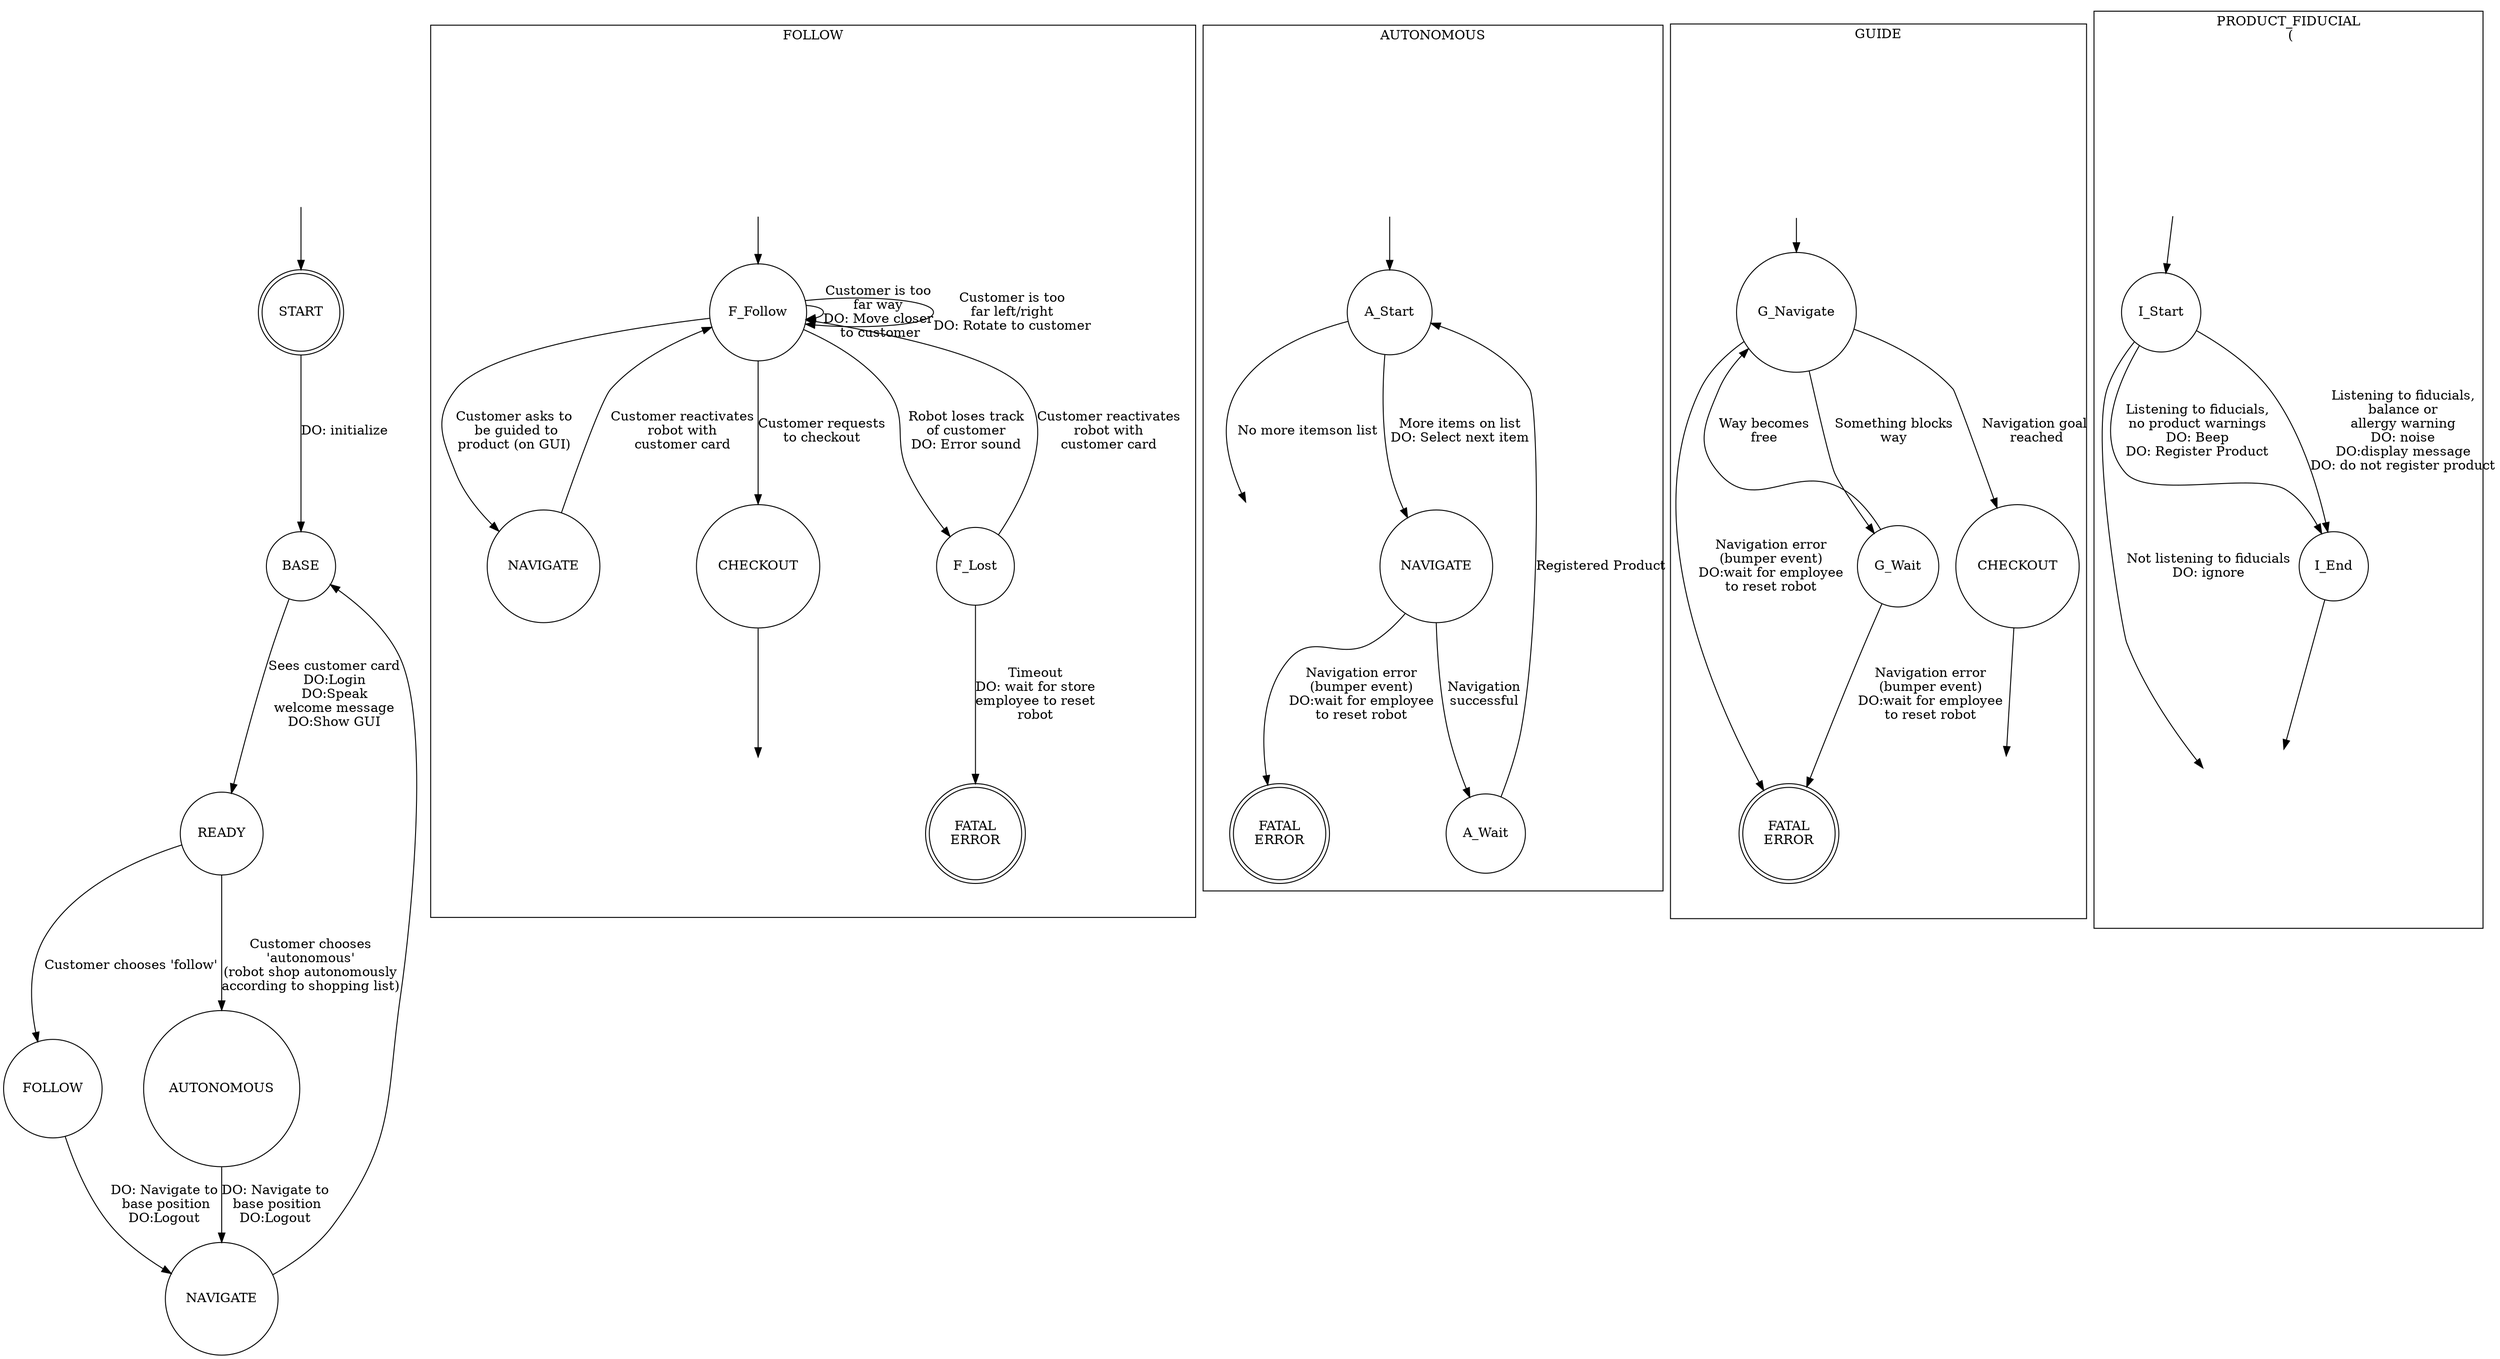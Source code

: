 digraph finite_state_machine {
    // VISUAL OPTIONS
    //  splines=line; // force straight line edges

    node [shape = doublecircle]; START; // indicate Base=start state
    node [shape = circle];



    // BASE
    
    start_invisible [ style=invis ]
    start_invisible -> START
    START -> BASE [ label = "DO: initialize" ];
    BASE -> READY [ label = "Sees customer card\nDO:Login\nDO:Speak\nwelcome message\nDO:Show GUI" ];
    READY -> FOLLOW [ label = "Customer chooses 'follow'" ];
    READY -> AUTONOMOUS [ label = "Customer chooses\n'autonomous'\n(robot shop autonomously\naccording to shopping list)" ];
    
    AUTONOMOUS, FOLLOW-> NAVIGATE [ label = "DO: Navigate to\n base position\nDO:Logout" ]
    NAVIGATE -> BASE
    
    // FOLLOW
    
    subgraph cluster_follow {
        label = "FOLLOW";
        F_invisible_start [ style=invis ]
        F_invisible_end [ style=invis ]
        F_Error [shape=doublecircle]
        F_NAVIGATE [label="NAVIGATE"]
        F_Error [label="FATAL\nERROR"]
        F_Checkout [label="CHECKOUT"]
        
        
        F_invisible_start -> F_Follow
        F_Follow -> F_Follow [ label="Customer is too\nfar way\nDO: Move closer\n to customer" ]
        F_Follow -> F_Follow [ label="Customer is too\nfar left/right\nDO: Rotate to customer" ]
        F_Follow -> F_Lost [ label = "Robot loses track\nof customer\nDO: Error sound" ]
        F_Lost -> F_Follow [ label = "Customer reactivates\nrobot with\ncustomer card" ]
        F_Lost -> F_Error [ label = "Timeout\nDO: wait for store\nemployee to reset\nrobot" ]
        
        F_Follow -> F_NAVIGATE [ label = "Customer asks to\n be guided to\nproduct (on GUI)"]
        F_NAVIGATE -> F_Follow [ label = "Customer reactivates\nrobot with\ncustomer card"]
       
        F_Follow -> F_Checkout [ label = "Customer requests\nto checkout" ]
        F_Checkout -> F_invisible_end
        
        
    }

    // AUTOSHOPPER
    subgraph cluster_autoshop {
        label = "AUTONOMOUS";
        A_invisible_start [ style=invis ]
        A_invisible_end [ style=invis ]
        A_Error [shape=doublecircle]
        A_Error [label="FATAL\nERROR"]
        A_invisible_start -> A_Start
        A_NAVIGATE [label="NAVIGATE"]
        A_Wait -> A_Start [ label="Registered Product" ]
        A_Start -> A_NAVIGATE [ label="More items on list\nDO: Select next item" ]
        A_NAVIGATE -> A_Wait [ label = "Navigation\nsuccessful" ];
        A_NAVIGATE -> A_Error  [ label = "Navigation error\n(bumper event)\nDO:wait for employee\nto reset robot" ];
        A_Start -> A_invisible_end [ label = "No more items\on list" ]
        
    }
    
    // GUIDE TO PRODUCT
    subgraph cluster_guide {
        label = "GUIDE";
        G_invisible_start [ style=invis ]
        G_invisible_end [ style=invis ]
        G_Error [label="FATAL\nERROR"]
        G_Error [shape=doublecircle]
        G_Checkout [label="CHECKOUT"]
        G_invisible_start -> G_Navigate 
        G_Navigate -> G_Wait [ label = "Something blocks\nway" ];
        G_Wait -> G_Navigate [ label = "Way becomes\nfree" ]; 
        G_Navigate, G_Wait -> G_Error  [ label = "Navigation error\n(bumper event)\nDO:wait for employee\nto reset robot" ];
        G_Navigate -> G_Checkout[ label = "Navigation goal\n reached" ]
        G_Checkout -> G_invisible_end
    }
    
    // ITEMDETECTION
    subgraph cluster_itemregister {
        label = "PRODUCT_FIDUCIAL\n (";
        I_secret_node_in [style=invis]
        I_secret_node_out [style=invis]
        I_secret_node_in -> I_Start
        I_Start -> I_secret_node_out [ label="Not listening to fiducials\nDO: ignore" ]
        I_Start -> I_End [ label = "Listening to fiducials,\nno product warnings\nDO: Beep\nDO: Register Product"]
        I_Start -> I_End [ label = "Listening to fiducials,\nbalance or\nallergy warning\nDO: noise\nDO:display message\nDO: do not register product" ];
        I_End -> I_secret_node_out
    }
    
}
